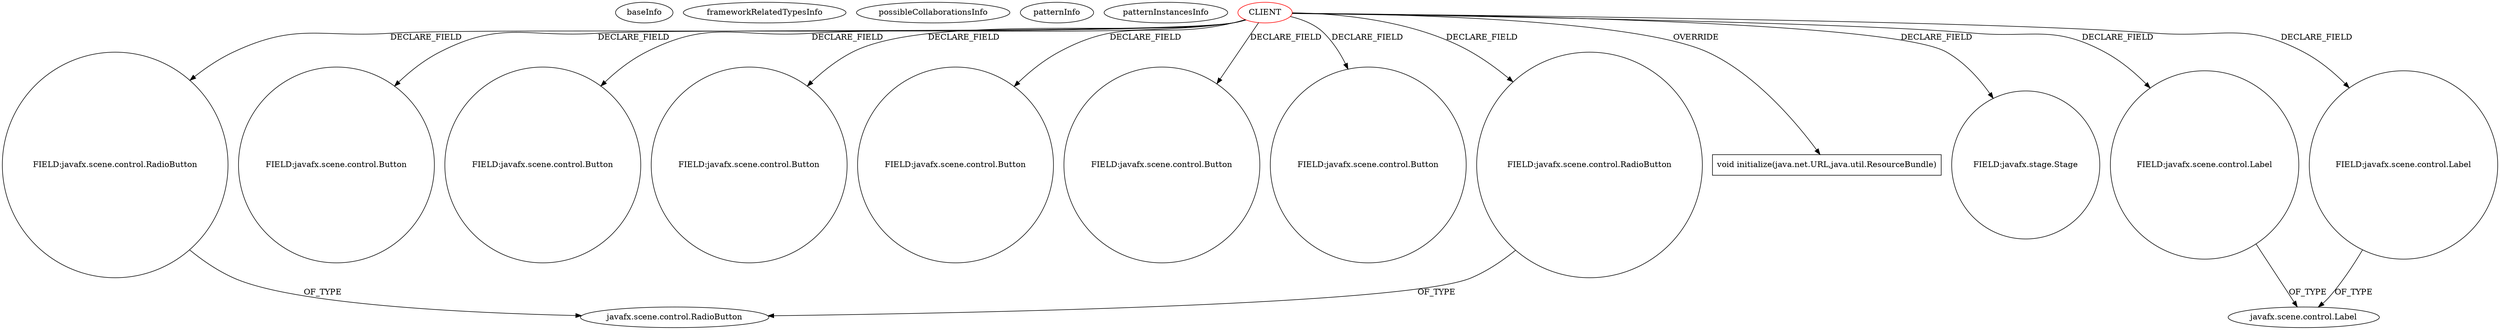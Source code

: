 digraph {
baseInfo[graphId=2155,category="pattern",isAnonymous=false,possibleRelation=false]
frameworkRelatedTypesInfo[]
possibleCollaborationsInfo[]
patternInfo[frequency=2.0,patternRootClient=0]
patternInstancesInfo[0="RomeoGolf-BC~/RomeoGolf-BC/BC-master/src/romeogolf/bc/MainController.java~MainController~1142",1="bianconejo-CEFX~/bianconejo-CEFX/CEFX-master/src/cefx/CECommandeController.java~CECommandeController~2084"]
61[label="javafx.scene.control.RadioButton",vertexType="FRAMEWORK_CLASS_TYPE",isFrameworkType=false]
64[label="FIELD:javafx.scene.control.RadioButton",vertexType="FIELD_DECLARATION",isFrameworkType=false,shape=circle]
0[label="CLIENT",vertexType="ROOT_CLIENT_CLASS_DECLARATION",isFrameworkType=false,color=red]
6[label="FIELD:javafx.scene.control.Button",vertexType="FIELD_DECLARATION",isFrameworkType=false,shape=circle]
30[label="FIELD:javafx.scene.control.Button",vertexType="FIELD_DECLARATION",isFrameworkType=false,shape=circle]
16[label="FIELD:javafx.scene.control.Button",vertexType="FIELD_DECLARATION",isFrameworkType=false,shape=circle]
10[label="FIELD:javafx.scene.control.Button",vertexType="FIELD_DECLARATION",isFrameworkType=false,shape=circle]
8[label="FIELD:javafx.scene.control.Button",vertexType="FIELD_DECLARATION",isFrameworkType=false,shape=circle]
24[label="FIELD:javafx.scene.control.Button",vertexType="FIELD_DECLARATION",isFrameworkType=false,shape=circle]
62[label="FIELD:javafx.scene.control.RadioButton",vertexType="FIELD_DECLARATION",isFrameworkType=false,shape=circle]
90[label="void initialize(java.net.URL,java.util.ResourceBundle)",vertexType="OVERRIDING_METHOD_DECLARATION",isFrameworkType=false,shape=box]
74[label="FIELD:javafx.stage.Stage",vertexType="FIELD_DECLARATION",isFrameworkType=false,shape=circle]
44[label="FIELD:javafx.scene.control.Label",vertexType="FIELD_DECLARATION",isFrameworkType=false,shape=circle]
37[label="javafx.scene.control.Label",vertexType="FRAMEWORK_CLASS_TYPE",isFrameworkType=false]
38[label="FIELD:javafx.scene.control.Label",vertexType="FIELD_DECLARATION",isFrameworkType=false,shape=circle]
0->74[label="DECLARE_FIELD"]
38->37[label="OF_TYPE"]
0->8[label="DECLARE_FIELD"]
0->10[label="DECLARE_FIELD"]
0->16[label="DECLARE_FIELD"]
0->64[label="DECLARE_FIELD"]
0->90[label="OVERRIDE"]
0->24[label="DECLARE_FIELD"]
64->61[label="OF_TYPE"]
0->6[label="DECLARE_FIELD"]
62->61[label="OF_TYPE"]
0->38[label="DECLARE_FIELD"]
0->62[label="DECLARE_FIELD"]
0->30[label="DECLARE_FIELD"]
0->44[label="DECLARE_FIELD"]
44->37[label="OF_TYPE"]
}
